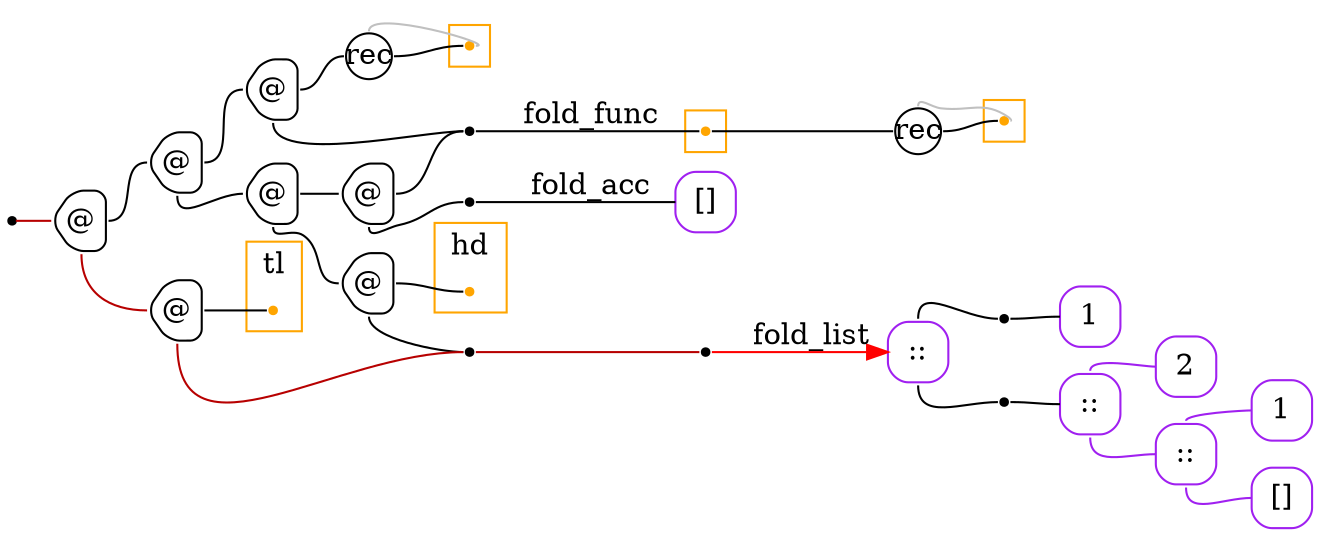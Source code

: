 digraph G {
  rankdir=LR;
  edge[arrowhead=none,arrowtail=none];
  node[fixedsize=true,shape=circle]
  size="9.201041666666667,5.219270833333334";
  labeldistance=0;
  nodesep=.175;
  ranksep=.175;

 nd1[shape=point];
   nd15[label="1",tooltip="nd15-ConstGraph",style=rounded,orientation=90,shape=square,width=.4,height=.4,color="purple"];
   nd21[label="2",tooltip="nd21-ConstGraph",style=rounded,orientation=90,shape=square,width=.4,height=.4,color="purple"];
   nd27[label="1",tooltip="nd27-ConstGraph",style=rounded,orientation=90,shape=square,width=.4,height=.4,color="purple"];
   nd32[label="[]",tooltip="nd32-ConstEmptyGraph",style=rounded,orientation=90,shape=square,width=.4,height=.4,color="purple"];
   nd363[label="::",tooltip="nd363-ConstListGraph",style=rounded,orientation=90,shape=square,width=.4,height=.4,color="purple"];
   nd369[label="::",tooltip="nd369-ConstListGraph",style=rounded,orientation=90,shape=square,width=.4,height=.4,color="purple"];
   nd375[label="::",tooltip="nd375-ConstListGraph",style=rounded,orientation=90,shape=square,width=.4,height=.4,color="purple"];
 subgraph cluster_nd174 {
   graph[style=fill,color="orange"];
   ndcluster_nd174[tooltip="nd174",orientation=90,shape=point,color="orange"];
 };
 nd379[label="rec",tooltip="nd379-RecurGraph",style=rounded,width=.3,height=.3,color="#000000"];
   subgraph cluster_nd383 {
     graph[style=fill,color="orange"];
     ndcluster_nd383[tooltip="nd383",orientation=90,shape=point,color="orange"];
   };
   nd159[label="[]",tooltip="nd159-ConstEmptyGraph",style=rounded,orientation=90,shape=square,width=.4,height=.4,color="purple"];
 nd484[label="rec",tooltip="nd484-RecurGraph",style=rounded,width=.3,height=.3,color="#000000"];
   subgraph cluster_nd488 {
     graph[style=fill,color="orange"];
     ndcluster_nd488[tooltip="nd488",orientation=90,shape=point,color="orange"];
   };
 nd85[label="@",tooltip="nd85-AppGraph",style=rounded,orientation=90,shape=house,width=.4,height=.4,color="#000000"];
 nd86[label="@",tooltip="nd86-AppGraph",style=rounded,orientation=90,shape=house,width=.4,height=.4,color="#000000"];
 nd87[label="@",tooltip="nd87-AppGraph",style=rounded,orientation=90,shape=house,width=.4,height=.4,color="#000000"];
 nd95[label="@",tooltip="nd95-AppGraph",style=rounded,orientation=90,shape=house,width=.4,height=.4,color="#000000"];
 nd96[label="@",tooltip="nd96-AppGraph",style=rounded,orientation=90,shape=house,width=.4,height=.4,color="#000000"];
 nd104[label="@",tooltip="nd104-AppGraph",style=rounded,orientation=90,shape=house,width=.4,height=.4,color="#000000"];
 subgraph cluster_nd106 {
   graph[style=fill,color="orange",label="hd"];
   ndcluster_nd106[tooltip="nd106",orientation=90,shape=point,color="orange"];
 };
 nd119[label=" ",tooltip="nd119-ContractGraph",style=rounded,orientation=90,shape=point];
 nd122[label="@",tooltip="nd122-AppGraph",style=rounded,orientation=90,shape=house,width=.4,height=.4,color="#000000"];
 subgraph cluster_nd124 {
   graph[style=fill,color="orange",label="tl"];
   ndcluster_nd124[tooltip="nd124",orientation=90,shape=point,color="orange"];
 };
 nd136[label=" ",tooltip="nd136-ContractGraph",style=rounded,orientation=90,shape=point];
 nd138[label=" ",tooltip="nd138-ContractGraph",style=rounded,orientation=90,shape=point];
 nd139[label=" ",tooltip="nd139-ContractGraph",style=rounded,orientation=90,shape=point];
 nd546[label=" ",tooltip="nd546-ContractGraph",style=rounded,orientation=90,shape=point];
 nd547[label=" ",tooltip="nd547-ContractGraph",style=rounded,orientation=90,shape=point];

  nd363->nd27[tailport=n,headport=w,color=purple,arrowhead=none,arrowtail=none];
  nd363->nd32[tailport=s,headport=w,color=purple,arrowhead=none,arrowtail=none];
  nd369->nd21[tailport=n,headport=w,color=purple,arrowhead=none,arrowtail=none];
  nd369->nd363[tailport=s,headport=w,color=purple,arrowhead=none,arrowtail=none];
  nd375->nd546[tailport=n,headport=w];
  nd375->nd547[tailport=s,headport=w];
  nd87->nd484[tailport=e,headport=w,color=black,arrowhead=none,arrowtail=none];
  nd96->nd119[tailport=e,headport=w];
  nd104->ndcluster_nd106[tailport=e,headport=w];
  nd95->nd96[tailport=e,headport=w];
  nd95->nd104[tailport=s,headport=w];
  nd86->nd87[tailport=e,headport=w];
  nd86->nd95[tailport=s,headport=w];
  nd87->nd119[tailport=s,headport=w];
  nd122->ndcluster_nd124[tailport=e,headport=w];
  nd85->nd86[tailport=e,headport=w];
  nd85->nd122[tailport=s,headport=w,color="#b70000",arrowhead=none,arrowtail=none];
  nd122->nd136[tailport=s,headport=w,color="#b70000",arrowhead=none,arrowtail=none];
  nd104->nd136[tailport=s,headport=w];
  nd1->nd85[label="",tailport=e,headport=w,color="#b70000",arrowhead=none,arrowtail=none];
  nd96->nd138[tailport=s,headport=w];
  nd136->nd139[tailport=e,headport=w,color="#b70000",arrowhead=none,arrowtail=none];
  nd139->nd375[label="fold_list",tailport=e,headport=w,color=red,arrowhead=normal];
  nd138->nd159[label="fold_acc",tailport=e,headport=w];
  nd119->ndcluster_nd174[label="fold_func",tailport=e,headport=w];
  ndcluster_nd174->nd379[tailport=e,headport=w,color=black,arrowhead=none,arrowtail=none];
  nd546->nd15[tailport=e,headport=w];
  nd547->nd369[tailport=e,headport=w];
  nd379->ndcluster_nd383[dir=back,headport=e,tailport=n,color=grey,arrowhead=none,arrowtail=none];
  nd379->ndcluster_nd383[tailport=e,headport=w];
  nd484->ndcluster_nd488[dir=back,headport=e,tailport=n,color=grey,arrowhead=none,arrowtail=none];
  nd484->ndcluster_nd488[tailport=e,headport=w];
}